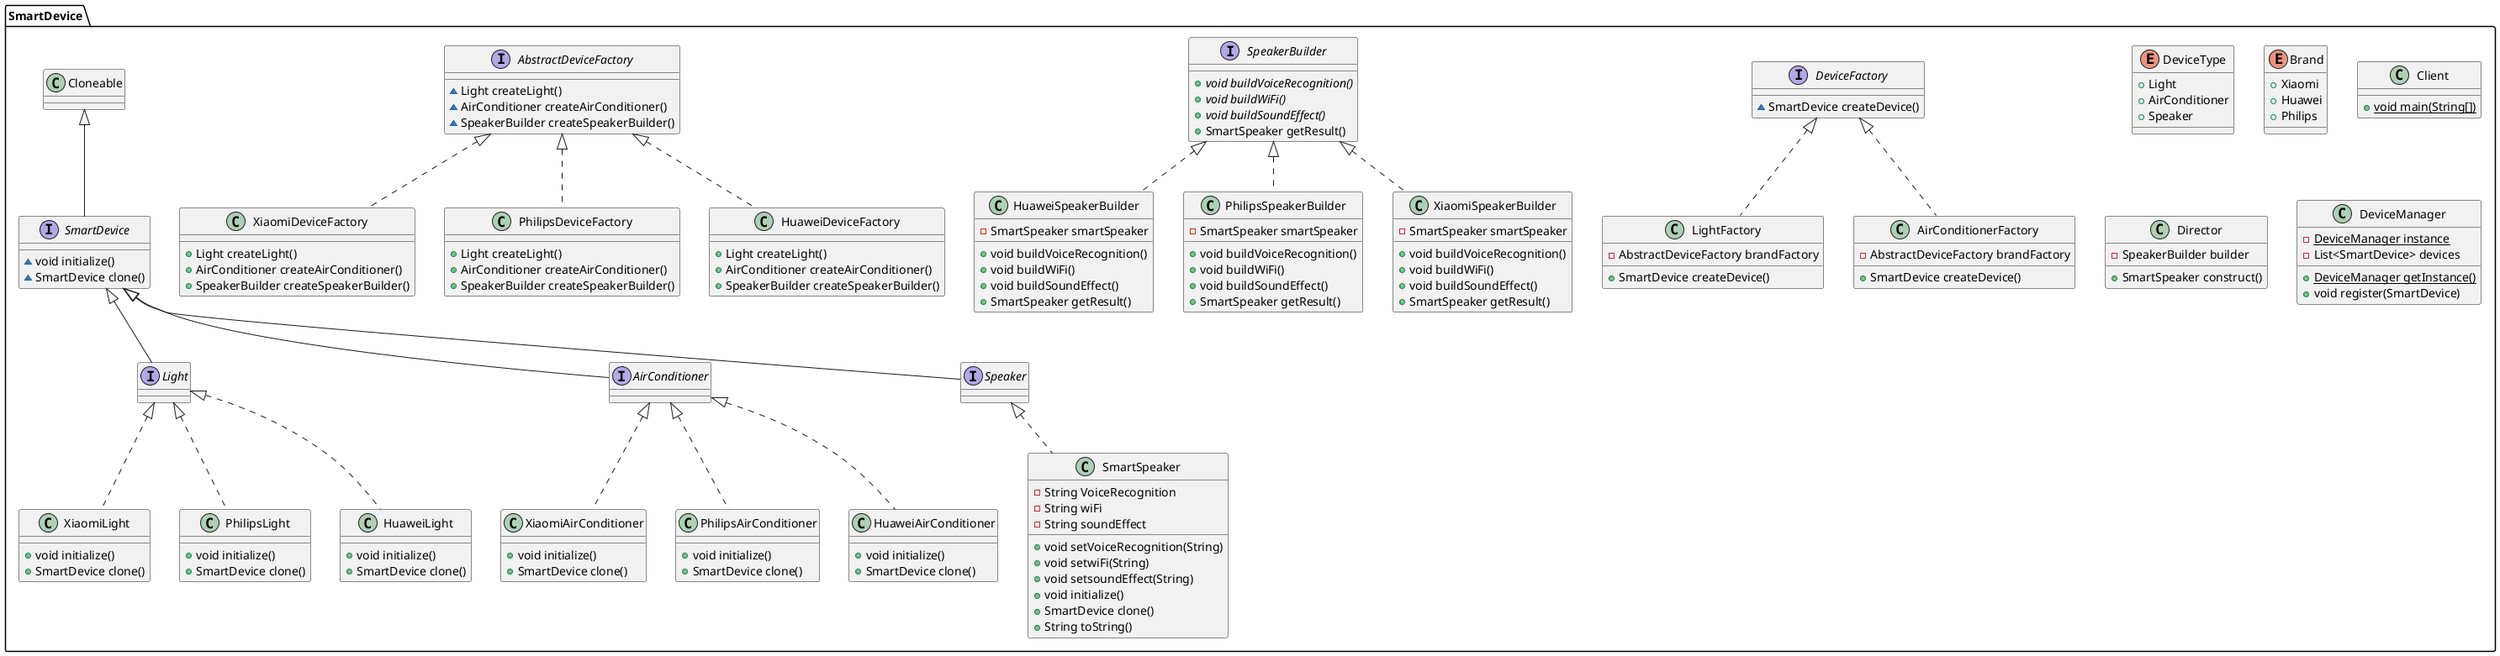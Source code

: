 @startuml
class SmartDevice.HuaweiSpeakerBuilder {
- SmartSpeaker smartSpeaker
+ void buildVoiceRecognition()
+ void buildWiFi()
+ void buildSoundEffect()
+ SmartSpeaker getResult()
}


class SmartDevice.XiaomiLight {
+ void initialize()
+ SmartDevice clone()
}

interface SmartDevice.DeviceFactory {
~ SmartDevice createDevice()
}

interface SmartDevice.SmartDevice {
~ void initialize()
~ SmartDevice clone()
}

class SmartDevice.PhilipsLight {
+ void initialize()
+ SmartDevice clone()
}

class SmartDevice.XiaomiAirConditioner {
+ void initialize()
+ SmartDevice clone()
}

class SmartDevice.HuaweiLight {
+ void initialize()
+ SmartDevice clone()
}

enum SmartDevice.DeviceType {
+  Light
+  AirConditioner
+  Speaker
}

enum SmartDevice.Brand {
+  Xiaomi
+  Huawei
+  Philips
}

class SmartDevice.Client {
+ {static} void main(String[])
}

class SmartDevice.PhilipsSpeakerBuilder {
- SmartSpeaker smartSpeaker
+ void buildVoiceRecognition()
+ void buildWiFi()
+ void buildSoundEffect()
+ SmartSpeaker getResult()
}


class SmartDevice.XiaomiDeviceFactory {
+ Light createLight()
+ AirConditioner createAirConditioner()
+ SpeakerBuilder createSpeakerBuilder()
}

interface SmartDevice.SpeakerBuilder {
+ {abstract}void buildVoiceRecognition()
+ {abstract}void buildWiFi()
+ {abstract}void buildSoundEffect()
+ SmartSpeaker getResult()
}

interface SmartDevice.Light {
}
class SmartDevice.XiaomiSpeakerBuilder {
- SmartSpeaker smartSpeaker
+ void buildVoiceRecognition()
+ void buildWiFi()
+ void buildSoundEffect()
+ SmartSpeaker getResult()
}


interface SmartDevice.AirConditioner {
}
class SmartDevice.SmartSpeaker {
- String VoiceRecognition
- String wiFi
- String soundEffect
+ void setVoiceRecognition(String)
+ void setwiFi(String)
+ void setsoundEffect(String)
+ void initialize()
+ SmartDevice clone()
+ String toString()
}


class SmartDevice.Director {
- SpeakerBuilder builder
+ SmartSpeaker construct()
}


class SmartDevice.PhilipsAirConditioner {
+ void initialize()
+ SmartDevice clone()
}

class SmartDevice.PhilipsDeviceFactory {
+ Light createLight()
+ AirConditioner createAirConditioner()
+ SpeakerBuilder createSpeakerBuilder()
}

class SmartDevice.HuaweiDeviceFactory {
+ Light createLight()
+ AirConditioner createAirConditioner()
+ SpeakerBuilder createSpeakerBuilder()
}

class SmartDevice.HuaweiAirConditioner {
+ void initialize()
+ SmartDevice clone()
}

class SmartDevice.DeviceManager {
- {static} DeviceManager instance
- List<SmartDevice> devices
+ {static} DeviceManager getInstance()
+ void register(SmartDevice)
}


interface SmartDevice.Speaker {
}
interface SmartDevice.AbstractDeviceFactory {
~ Light createLight()
~ AirConditioner createAirConditioner()
~ SpeakerBuilder createSpeakerBuilder()
}

class SmartDevice.LightFactory {
- AbstractDeviceFactory brandFactory
+ SmartDevice createDevice()
}


class SmartDevice.AirConditionerFactory {
- AbstractDeviceFactory brandFactory
+ SmartDevice createDevice()
}




SmartDevice.SpeakerBuilder <|.. SmartDevice.HuaweiSpeakerBuilder
SmartDevice.Light <|.. SmartDevice.XiaomiLight
SmartDevice.Cloneable <|-- SmartDevice.SmartDevice
SmartDevice.Light <|.. SmartDevice.PhilipsLight
SmartDevice.AirConditioner <|.. SmartDevice.XiaomiAirConditioner
SmartDevice.Light <|.. SmartDevice.HuaweiLight
SmartDevice.SpeakerBuilder <|.. SmartDevice.PhilipsSpeakerBuilder
SmartDevice.AbstractDeviceFactory <|.. SmartDevice.XiaomiDeviceFactory
SmartDevice.SmartDevice <|-- SmartDevice.Light
SmartDevice.SpeakerBuilder <|.. SmartDevice.XiaomiSpeakerBuilder
SmartDevice.SmartDevice <|-- SmartDevice.AirConditioner
SmartDevice.Speaker <|.. SmartDevice.SmartSpeaker
SmartDevice.AirConditioner <|.. SmartDevice.PhilipsAirConditioner
SmartDevice.AbstractDeviceFactory <|.. SmartDevice.PhilipsDeviceFactory
SmartDevice.AbstractDeviceFactory <|.. SmartDevice.HuaweiDeviceFactory
SmartDevice.AirConditioner <|.. SmartDevice.HuaweiAirConditioner
SmartDevice.SmartDevice <|-- SmartDevice.Speaker
SmartDevice.DeviceFactory <|.. SmartDevice.LightFactory
SmartDevice.DeviceFactory <|.. SmartDevice.AirConditionerFactory
@enduml